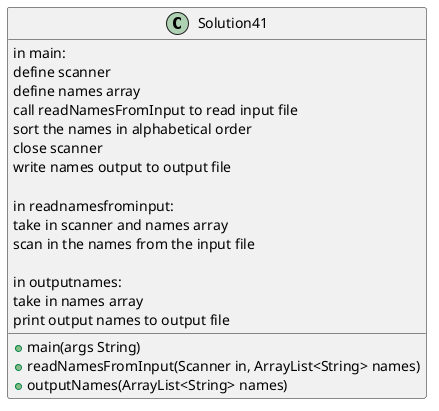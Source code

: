 @startuml
'https://plantuml.com/class-diagram


class Solution41 {
+main(args String)
in main:
define scanner
define names array
call readNamesFromInput to read input file
sort the names in alphabetical order
close scanner
write names output to output file

in readnamesfrominput:
+readNamesFromInput(Scanner in, ArrayList<String> names)
take in scanner and names array
scan in the names from the input file

in outputnames:
+outputNames(ArrayList<String> names)
take in names array
print output names to output file
}

@enduml